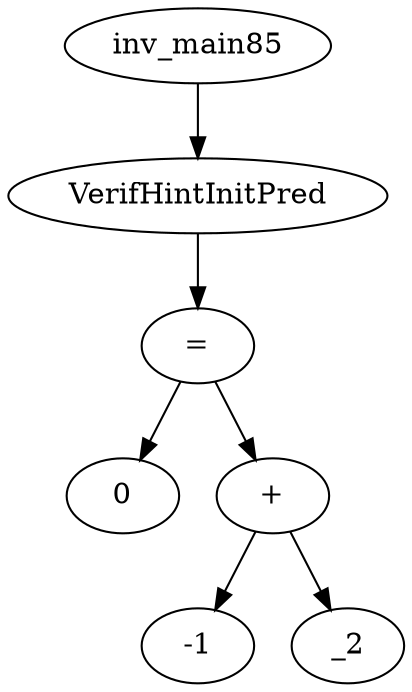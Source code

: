digraph dag {
0 [label="inv_main85"];
1 [label="VerifHintInitPred"];
2 [label="="];
3 [label="0"];
4 [label="+"];
5 [label="-1"];
6 [label="_2"];
0->1
1->2
2->4
2 -> 3
4->6
4 -> 5
}
